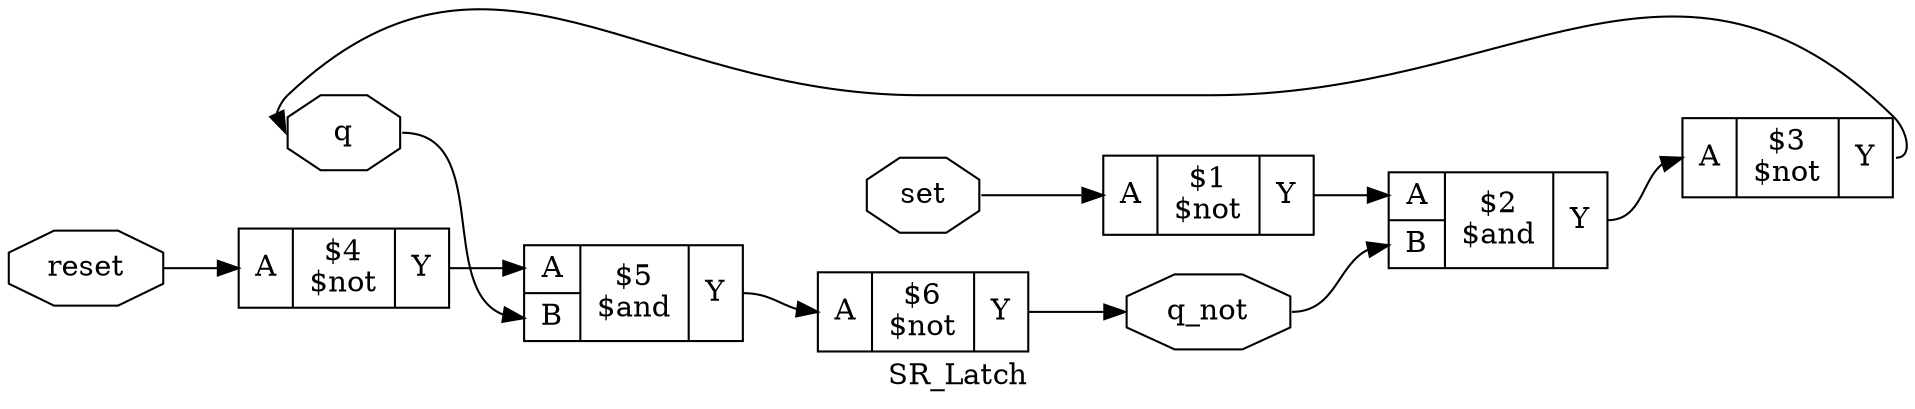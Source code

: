 digraph "SR_Latch" {
label="SR_Latch";
rankdir="LR";
remincross=true;
n5 [ shape=octagon, label="q", color="black", fontcolor="black"];
n6 [ shape=octagon, label="q_not", color="black", fontcolor="black"];
n7 [ shape=octagon, label="reset", color="black", fontcolor="black"];
n8 [ shape=octagon, label="set", color="black", fontcolor="black"];
c12 [ shape=record, label="{{<p9> A|<p10> B}|$2\n$and|{<p11> Y}}",  ];
c13 [ shape=record, label="{{<p9> A|<p10> B}|$5\n$and|{<p11> Y}}",  ];
c14 [ shape=record, label="{{<p9> A}|$1\n$not|{<p11> Y}}",  ];
c15 [ shape=record, label="{{<p9> A}|$3\n$not|{<p11> Y}}",  ];
c16 [ shape=record, label="{{<p9> A}|$4\n$not|{<p11> Y}}",  ];
c17 [ shape=record, label="{{<p9> A}|$6\n$not|{<p11> Y}}",  ];
c12:p11:e -> c15:p9:w [color="black", fontcolor="black", label=""];
c13:p11:e -> c17:p9:w [color="black", fontcolor="black", label=""];
c14:p11:e -> c12:p9:w [color="black", fontcolor="black", label=""];
c16:p11:e -> c13:p9:w [color="black", fontcolor="black", label=""];
c15:p11:e -> n5:w [color="black", fontcolor="black", label=""];
n5:e -> c13:p10:w [color="black", fontcolor="black", label=""];
c17:p11:e -> n6:w [color="black", fontcolor="black", label=""];
n6:e -> c12:p10:w [color="black", fontcolor="black", label=""];
n7:e -> c16:p9:w [color="black", fontcolor="black", label=""];
n8:e -> c14:p9:w [color="black", fontcolor="black", label=""];
}
